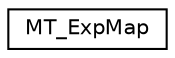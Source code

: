 digraph G
{
  edge [fontname="Helvetica",fontsize="10",labelfontname="Helvetica",labelfontsize="10"];
  node [fontname="Helvetica",fontsize="10",shape=record];
  rankdir=LR;
  Node1 [label="MT_ExpMap",height=0.2,width=0.4,color="black", fillcolor="white", style="filled",URL="$dd/d69/classMT__ExpMap.html"];
}
